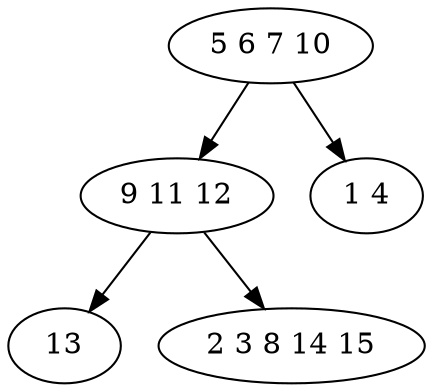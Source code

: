digraph true_tree {
	"0" -> "1"
	"1" -> "2"
	"1" -> "3"
	"0" -> "4"
	"0" [label="5 6 7 10"];
	"1" [label="9 11 12"];
	"2" [label="13"];
	"3" [label="2 3 8 14 15"];
	"4" [label="1 4"];
}
